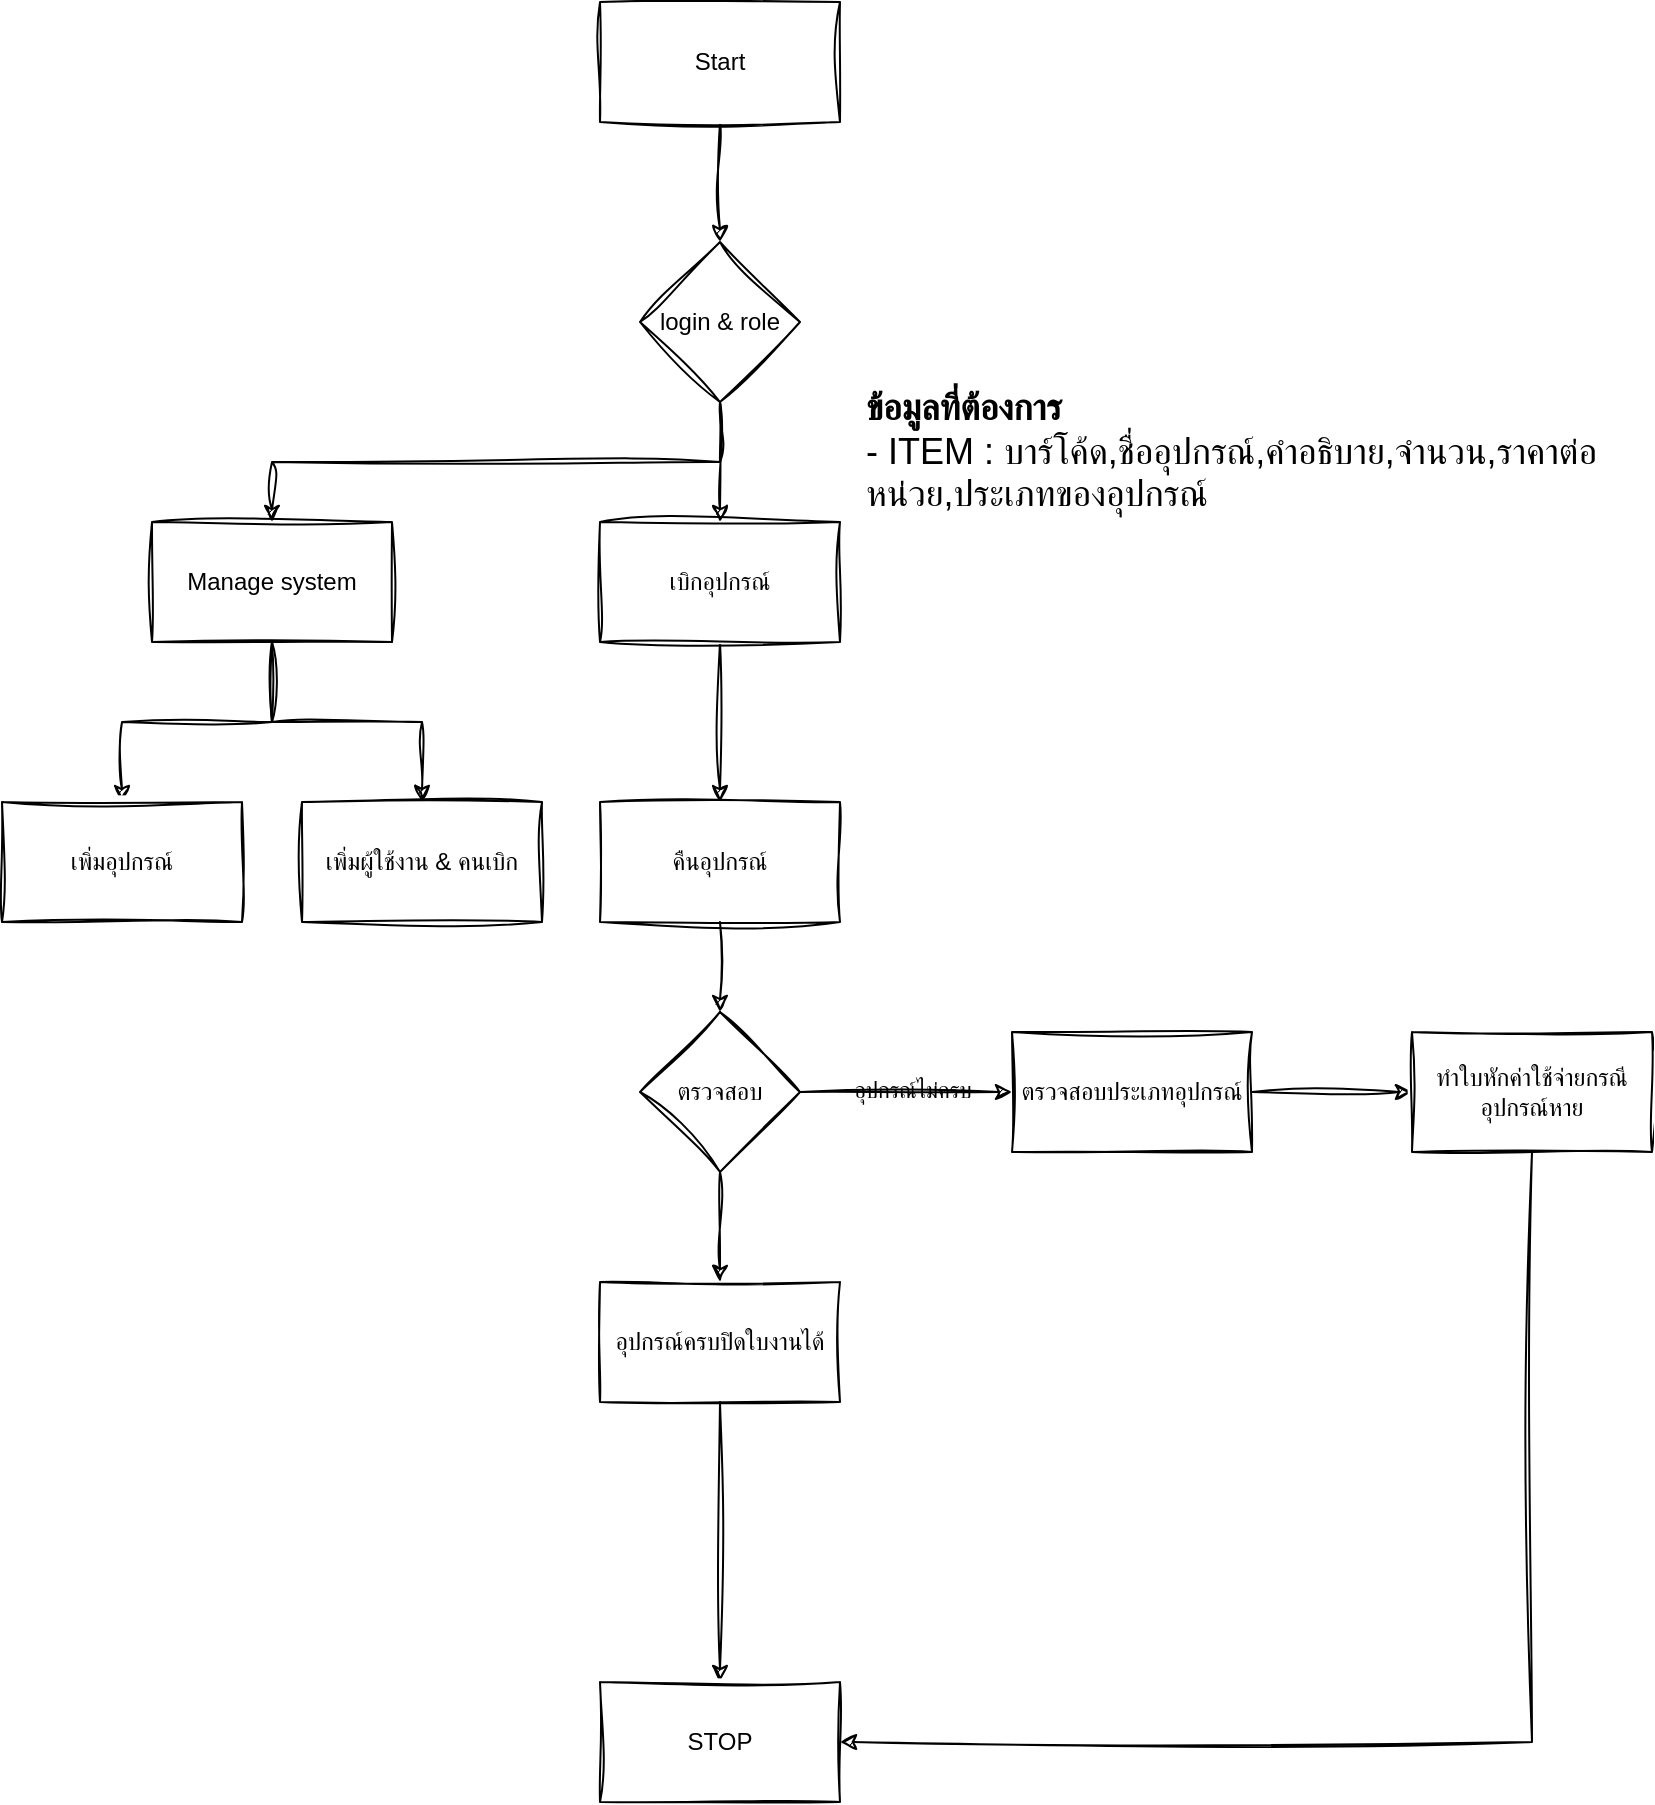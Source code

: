 <mxfile version="21.2.8" type="device">
  <diagram name="Page-1" id="X3zhOaLAeFvc4983cE8Z">
    <mxGraphModel dx="1468" dy="955" grid="1" gridSize="10" guides="1" tooltips="1" connect="1" arrows="1" fold="1" page="1" pageScale="1" pageWidth="827" pageHeight="1169" math="0" shadow="0">
      <root>
        <mxCell id="0" />
        <mxCell id="1" parent="0" />
        <mxCell id="zCYJyOCuhAw_izX53FIy-3" style="edgeStyle=orthogonalEdgeStyle;rounded=0;orthogonalLoop=1;jettySize=auto;html=1;exitX=0.5;exitY=1;exitDx=0;exitDy=0;entryX=0.5;entryY=0;entryDx=0;entryDy=0;sketch=1;curveFitting=1;jiggle=2;labelBackgroundColor=none;fontColor=default;" edge="1" parent="1" source="zCYJyOCuhAw_izX53FIy-1" target="zCYJyOCuhAw_izX53FIy-2">
          <mxGeometry relative="1" as="geometry" />
        </mxCell>
        <mxCell id="zCYJyOCuhAw_izX53FIy-1" value="Start" style="rounded=0;whiteSpace=wrap;html=1;sketch=1;curveFitting=1;jiggle=2;labelBackgroundColor=none;" vertex="1" parent="1">
          <mxGeometry x="299" y="40" width="120" height="60" as="geometry" />
        </mxCell>
        <mxCell id="zCYJyOCuhAw_izX53FIy-10" style="edgeStyle=orthogonalEdgeStyle;rounded=0;orthogonalLoop=1;jettySize=auto;html=1;exitX=0.5;exitY=1;exitDx=0;exitDy=0;entryX=0.5;entryY=0;entryDx=0;entryDy=0;sketch=1;curveFitting=1;jiggle=2;labelBackgroundColor=none;fontColor=default;" edge="1" parent="1" source="zCYJyOCuhAw_izX53FIy-2" target="zCYJyOCuhAw_izX53FIy-9">
          <mxGeometry relative="1" as="geometry" />
        </mxCell>
        <mxCell id="zCYJyOCuhAw_izX53FIy-12" style="edgeStyle=orthogonalEdgeStyle;rounded=0;orthogonalLoop=1;jettySize=auto;html=1;exitX=0.5;exitY=1;exitDx=0;exitDy=0;entryX=0.5;entryY=0;entryDx=0;entryDy=0;sketch=1;curveFitting=1;jiggle=2;labelBackgroundColor=none;fontColor=default;" edge="1" parent="1" source="zCYJyOCuhAw_izX53FIy-2" target="zCYJyOCuhAw_izX53FIy-5">
          <mxGeometry relative="1" as="geometry" />
        </mxCell>
        <mxCell id="zCYJyOCuhAw_izX53FIy-2" value="login &amp;amp; role" style="rhombus;whiteSpace=wrap;html=1;rounded=0;sketch=1;curveFitting=1;jiggle=2;labelBackgroundColor=none;" vertex="1" parent="1">
          <mxGeometry x="319" y="160" width="80" height="80" as="geometry" />
        </mxCell>
        <mxCell id="zCYJyOCuhAw_izX53FIy-33" style="edgeStyle=orthogonalEdgeStyle;rounded=0;orthogonalLoop=1;jettySize=auto;html=1;exitX=0.5;exitY=1;exitDx=0;exitDy=0;sketch=1;curveFitting=1;jiggle=2;labelBackgroundColor=none;fontColor=default;" edge="1" parent="1" source="zCYJyOCuhAw_izX53FIy-5" target="zCYJyOCuhAw_izX53FIy-31">
          <mxGeometry relative="1" as="geometry" />
        </mxCell>
        <mxCell id="zCYJyOCuhAw_izX53FIy-34" style="edgeStyle=orthogonalEdgeStyle;rounded=0;orthogonalLoop=1;jettySize=auto;html=1;exitX=0.5;exitY=1;exitDx=0;exitDy=0;entryX=0.5;entryY=0;entryDx=0;entryDy=0;sketch=1;curveFitting=1;jiggle=2;labelBackgroundColor=none;fontColor=default;" edge="1" parent="1" source="zCYJyOCuhAw_izX53FIy-5" target="zCYJyOCuhAw_izX53FIy-32">
          <mxGeometry relative="1" as="geometry" />
        </mxCell>
        <mxCell id="zCYJyOCuhAw_izX53FIy-5" value="Manage system" style="rounded=0;whiteSpace=wrap;html=1;sketch=1;curveFitting=1;jiggle=2;labelBackgroundColor=none;" vertex="1" parent="1">
          <mxGeometry x="75" y="300" width="120" height="60" as="geometry" />
        </mxCell>
        <mxCell id="zCYJyOCuhAw_izX53FIy-15" style="edgeStyle=orthogonalEdgeStyle;rounded=0;orthogonalLoop=1;jettySize=auto;html=1;exitX=0.5;exitY=1;exitDx=0;exitDy=0;entryX=0.5;entryY=0;entryDx=0;entryDy=0;sketch=1;curveFitting=1;jiggle=2;labelBackgroundColor=none;fontColor=default;" edge="1" parent="1" source="zCYJyOCuhAw_izX53FIy-9" target="zCYJyOCuhAw_izX53FIy-14">
          <mxGeometry relative="1" as="geometry" />
        </mxCell>
        <mxCell id="zCYJyOCuhAw_izX53FIy-9" value="เบิกอุปกรณ์" style="rounded=0;whiteSpace=wrap;html=1;sketch=1;curveFitting=1;jiggle=2;labelBackgroundColor=none;" vertex="1" parent="1">
          <mxGeometry x="299" y="300" width="120" height="60" as="geometry" />
        </mxCell>
        <mxCell id="zCYJyOCuhAw_izX53FIy-21" style="edgeStyle=orthogonalEdgeStyle;rounded=0;orthogonalLoop=1;jettySize=auto;html=1;exitX=0.5;exitY=1;exitDx=0;exitDy=0;entryX=0.5;entryY=0;entryDx=0;entryDy=0;sketch=1;curveFitting=1;jiggle=2;labelBackgroundColor=none;fontColor=default;" edge="1" parent="1" source="zCYJyOCuhAw_izX53FIy-14" target="zCYJyOCuhAw_izX53FIy-18">
          <mxGeometry relative="1" as="geometry" />
        </mxCell>
        <mxCell id="zCYJyOCuhAw_izX53FIy-14" value="คืนอุปกรณ์" style="rounded=0;whiteSpace=wrap;html=1;sketch=1;curveFitting=1;jiggle=2;labelBackgroundColor=none;" vertex="1" parent="1">
          <mxGeometry x="299" y="440" width="120" height="60" as="geometry" />
        </mxCell>
        <mxCell id="zCYJyOCuhAw_izX53FIy-20" style="edgeStyle=orthogonalEdgeStyle;rounded=0;orthogonalLoop=1;jettySize=auto;html=1;exitX=0.5;exitY=1;exitDx=0;exitDy=0;entryX=0.5;entryY=0;entryDx=0;entryDy=0;sketch=1;curveFitting=1;jiggle=2;labelBackgroundColor=none;fontColor=default;" edge="1" parent="1" source="zCYJyOCuhAw_izX53FIy-18" target="zCYJyOCuhAw_izX53FIy-19">
          <mxGeometry relative="1" as="geometry" />
        </mxCell>
        <mxCell id="zCYJyOCuhAw_izX53FIy-23" style="edgeStyle=orthogonalEdgeStyle;rounded=0;orthogonalLoop=1;jettySize=auto;html=1;exitX=1;exitY=0.5;exitDx=0;exitDy=0;entryX=0;entryY=0.5;entryDx=0;entryDy=0;sketch=1;curveFitting=1;jiggle=2;labelBackgroundColor=none;fontColor=default;" edge="1" parent="1" source="zCYJyOCuhAw_izX53FIy-18" target="zCYJyOCuhAw_izX53FIy-22">
          <mxGeometry relative="1" as="geometry" />
        </mxCell>
        <mxCell id="zCYJyOCuhAw_izX53FIy-24" value="อุปกรณ์ไม่ครบ" style="edgeLabel;html=1;align=center;verticalAlign=middle;resizable=0;points=[];rounded=0;sketch=1;curveFitting=1;jiggle=2;labelBackgroundColor=none;" vertex="1" connectable="0" parent="zCYJyOCuhAw_izX53FIy-23">
          <mxGeometry x="0.057" y="2" relative="1" as="geometry">
            <mxPoint y="1" as="offset" />
          </mxGeometry>
        </mxCell>
        <mxCell id="zCYJyOCuhAw_izX53FIy-18" value="ตรวจสอบ" style="rhombus;whiteSpace=wrap;html=1;rounded=0;sketch=1;curveFitting=1;jiggle=2;labelBackgroundColor=none;" vertex="1" parent="1">
          <mxGeometry x="319" y="545" width="80" height="80" as="geometry" />
        </mxCell>
        <mxCell id="zCYJyOCuhAw_izX53FIy-28" style="edgeStyle=orthogonalEdgeStyle;rounded=0;orthogonalLoop=1;jettySize=auto;html=1;exitX=0.5;exitY=1;exitDx=0;exitDy=0;entryX=0.5;entryY=0;entryDx=0;entryDy=0;sketch=1;curveFitting=1;jiggle=2;labelBackgroundColor=none;fontColor=default;" edge="1" parent="1" source="zCYJyOCuhAw_izX53FIy-19" target="zCYJyOCuhAw_izX53FIy-27">
          <mxGeometry relative="1" as="geometry" />
        </mxCell>
        <mxCell id="zCYJyOCuhAw_izX53FIy-19" value="อุปกรณ์ครบปิดใบงานได้" style="rounded=0;whiteSpace=wrap;html=1;sketch=1;curveFitting=1;jiggle=2;labelBackgroundColor=none;" vertex="1" parent="1">
          <mxGeometry x="299" y="680" width="120" height="60" as="geometry" />
        </mxCell>
        <mxCell id="zCYJyOCuhAw_izX53FIy-26" style="edgeStyle=orthogonalEdgeStyle;rounded=0;orthogonalLoop=1;jettySize=auto;html=1;exitX=1;exitY=0.5;exitDx=0;exitDy=0;entryX=0;entryY=0.5;entryDx=0;entryDy=0;sketch=1;curveFitting=1;jiggle=2;labelBackgroundColor=none;fontColor=default;" edge="1" parent="1" source="zCYJyOCuhAw_izX53FIy-22" target="zCYJyOCuhAw_izX53FIy-25">
          <mxGeometry relative="1" as="geometry" />
        </mxCell>
        <mxCell id="zCYJyOCuhAw_izX53FIy-22" value="ตรวจสอบประเภทอุปกรณ์" style="rounded=0;whiteSpace=wrap;html=1;sketch=1;curveFitting=1;jiggle=2;labelBackgroundColor=none;" vertex="1" parent="1">
          <mxGeometry x="505" y="555" width="120" height="60" as="geometry" />
        </mxCell>
        <mxCell id="zCYJyOCuhAw_izX53FIy-29" style="edgeStyle=orthogonalEdgeStyle;rounded=0;orthogonalLoop=1;jettySize=auto;html=1;exitX=0.5;exitY=1;exitDx=0;exitDy=0;entryX=1;entryY=0.5;entryDx=0;entryDy=0;sketch=1;curveFitting=1;jiggle=2;labelBackgroundColor=none;fontColor=default;" edge="1" parent="1" source="zCYJyOCuhAw_izX53FIy-25" target="zCYJyOCuhAw_izX53FIy-27">
          <mxGeometry relative="1" as="geometry" />
        </mxCell>
        <mxCell id="zCYJyOCuhAw_izX53FIy-25" value="ทำใบหักค่าใช้จ่ายกรณีอุปกรณ์หาย" style="rounded=0;whiteSpace=wrap;html=1;sketch=1;curveFitting=1;jiggle=2;labelBackgroundColor=none;" vertex="1" parent="1">
          <mxGeometry x="705" y="555" width="120" height="60" as="geometry" />
        </mxCell>
        <mxCell id="zCYJyOCuhAw_izX53FIy-27" value="STOP" style="rounded=0;whiteSpace=wrap;html=1;sketch=1;curveFitting=1;jiggle=2;labelBackgroundColor=none;" vertex="1" parent="1">
          <mxGeometry x="299" y="880" width="120" height="60" as="geometry" />
        </mxCell>
        <mxCell id="zCYJyOCuhAw_izX53FIy-30" value="&lt;font style=&quot;font-size: 18px;&quot;&gt;&lt;b&gt;ข้อมูลที่ต้องการ&lt;/b&gt;&lt;br&gt;- ITEM : บาร์โค้ด,ชื่ออุปกรณ์,คำอธิบาย,จำนวน,ราคาต่อหน่วย,ประเภทของอุปกรณ์&lt;/font&gt;" style="text;html=1;strokeColor=none;fillColor=none;align=left;verticalAlign=middle;whiteSpace=wrap;rounded=0;sketch=1;curveFitting=1;jiggle=2;labelBackgroundColor=none;" vertex="1" parent="1">
          <mxGeometry x="430" y="160" width="380" height="210" as="geometry" />
        </mxCell>
        <mxCell id="zCYJyOCuhAw_izX53FIy-31" value="เพิ่มอุปกรณ์" style="rounded=0;whiteSpace=wrap;html=1;sketch=1;curveFitting=1;jiggle=2;labelBackgroundColor=none;" vertex="1" parent="1">
          <mxGeometry y="440" width="120" height="60" as="geometry" />
        </mxCell>
        <mxCell id="zCYJyOCuhAw_izX53FIy-32" value="เพิ่มผู้ใช้งาน &amp;amp; คนเบิก" style="rounded=0;whiteSpace=wrap;html=1;sketch=1;curveFitting=1;jiggle=2;labelBackgroundColor=none;" vertex="1" parent="1">
          <mxGeometry x="150" y="440" width="120" height="60" as="geometry" />
        </mxCell>
      </root>
    </mxGraphModel>
  </diagram>
</mxfile>
